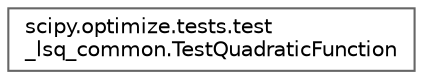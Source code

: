 digraph "Graphical Class Hierarchy"
{
 // LATEX_PDF_SIZE
  bgcolor="transparent";
  edge [fontname=Helvetica,fontsize=10,labelfontname=Helvetica,labelfontsize=10];
  node [fontname=Helvetica,fontsize=10,shape=box,height=0.2,width=0.4];
  rankdir="LR";
  Node0 [id="Node000000",label="scipy.optimize.tests.test\l_lsq_common.TestQuadraticFunction",height=0.2,width=0.4,color="grey40", fillcolor="white", style="filled",URL="$d0/d5a/classscipy_1_1optimize_1_1tests_1_1test__lsq__common_1_1TestQuadraticFunction.html",tooltip=" "];
}
